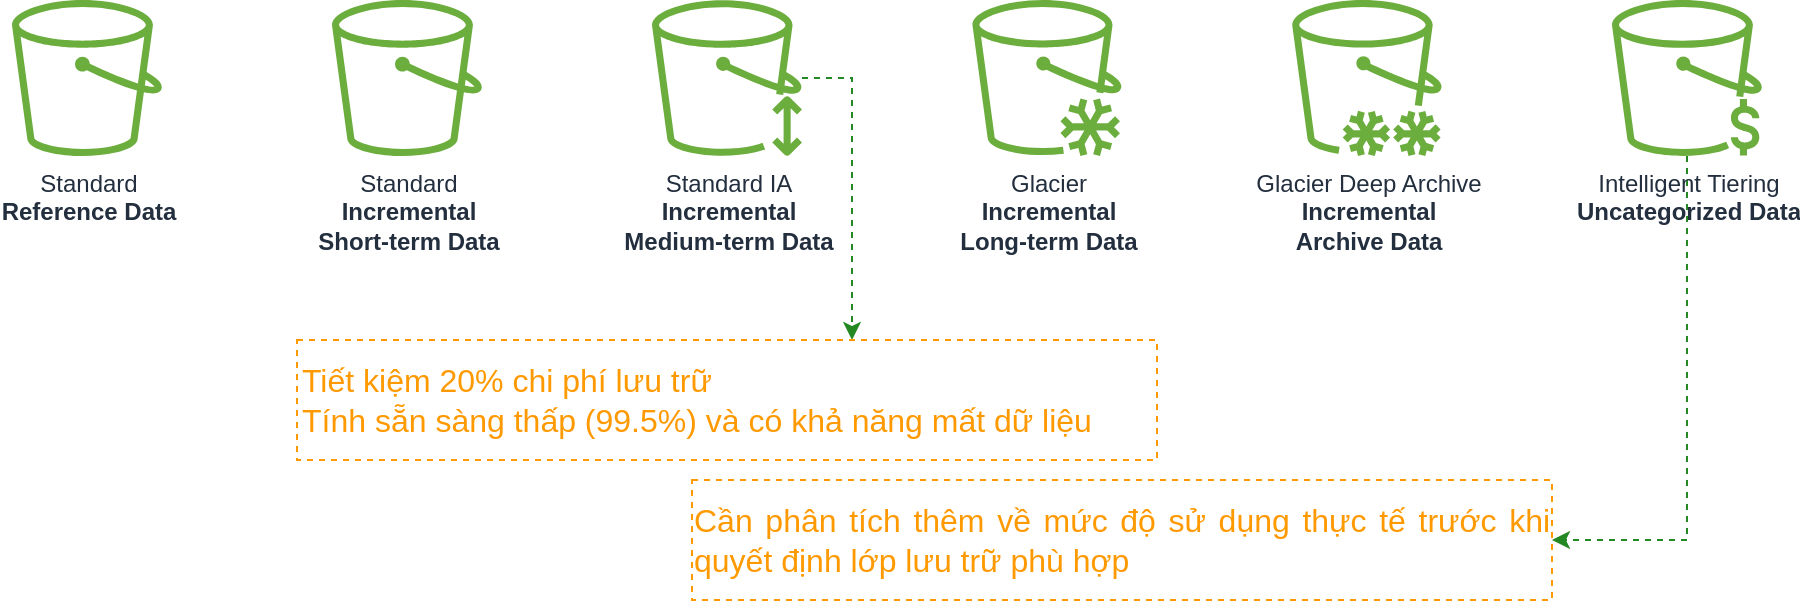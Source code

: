 <mxfile version="15.4.3" type="github">
  <diagram id="7rdWf9LpqN05euV_0Y3X" name="Page-1">
    <mxGraphModel dx="1185" dy="662" grid="1" gridSize="10" guides="1" tooltips="1" connect="1" arrows="1" fold="1" page="1" pageScale="1" pageWidth="850" pageHeight="1100" math="0" shadow="0">
      <root>
        <mxCell id="0" />
        <mxCell id="1" parent="0" />
        <mxCell id="XM0QXs-riy_kcMsldG8M-1" value="Glacier&lt;br&gt;&lt;b&gt;Incremental&lt;br&gt;Long-term Data&lt;/b&gt;" style="sketch=0;outlineConnect=0;fontColor=#232F3E;gradientColor=none;fillColor=#6CAE3E;strokeColor=none;dashed=0;verticalLabelPosition=bottom;verticalAlign=top;align=center;html=1;fontSize=12;fontStyle=0;aspect=fixed;pointerEvents=1;shape=mxgraph.aws4.glacier;" vertex="1" parent="1">
          <mxGeometry x="610" y="240" width="75" height="78" as="geometry" />
        </mxCell>
        <mxCell id="XM0QXs-riy_kcMsldG8M-11" style="edgeStyle=orthogonalEdgeStyle;rounded=0;orthogonalLoop=1;jettySize=auto;html=1;entryX=1;entryY=0.5;entryDx=0;entryDy=0;dashed=1;fontSize=16;strokeColor=#248823;" edge="1" parent="1" source="XM0QXs-riy_kcMsldG8M-2" target="XM0QXs-riy_kcMsldG8M-10">
          <mxGeometry relative="1" as="geometry">
            <Array as="points">
              <mxPoint x="968" y="510" />
            </Array>
          </mxGeometry>
        </mxCell>
        <mxCell id="XM0QXs-riy_kcMsldG8M-2" value="Intelligent Tiering&lt;br&gt;&lt;b&gt;Uncategorized Data&lt;/b&gt;" style="sketch=0;outlineConnect=0;fontColor=#232F3E;gradientColor=none;fillColor=#6CAE3E;strokeColor=none;dashed=0;verticalLabelPosition=bottom;verticalAlign=top;align=center;html=1;fontSize=12;fontStyle=0;aspect=fixed;pointerEvents=1;shape=mxgraph.aws4.intelligent_tiering;" vertex="1" parent="1">
          <mxGeometry x="930" y="240" width="75" height="78" as="geometry" />
        </mxCell>
        <mxCell id="XM0QXs-riy_kcMsldG8M-9" style="edgeStyle=orthogonalEdgeStyle;rounded=0;orthogonalLoop=1;jettySize=auto;html=1;fontSize=16;dashed=1;strokeColor=#248823;" edge="1" parent="1" source="XM0QXs-riy_kcMsldG8M-3" target="XM0QXs-riy_kcMsldG8M-8">
          <mxGeometry relative="1" as="geometry">
            <Array as="points">
              <mxPoint x="550" y="279" />
            </Array>
          </mxGeometry>
        </mxCell>
        <mxCell id="XM0QXs-riy_kcMsldG8M-3" value="Standard IA&lt;br&gt;&lt;b&gt;Incremental&lt;br&gt;Medium-term Data&lt;/b&gt;" style="sketch=0;outlineConnect=0;fontColor=#232F3E;gradientColor=none;fillColor=#6CAE3E;strokeColor=none;dashed=0;verticalLabelPosition=bottom;verticalAlign=top;align=center;html=1;fontSize=12;fontStyle=0;aspect=fixed;pointerEvents=1;shape=mxgraph.aws4.standard_ia;" vertex="1" parent="1">
          <mxGeometry x="450" y="240" width="75" height="78" as="geometry" />
        </mxCell>
        <mxCell id="XM0QXs-riy_kcMsldG8M-4" value="Glacier Deep Archive&lt;br&gt;&lt;b&gt;Incremental&lt;br&gt;Archive Data&lt;/b&gt;" style="sketch=0;outlineConnect=0;fontColor=#232F3E;gradientColor=none;fillColor=#6CAE3E;strokeColor=none;dashed=0;verticalLabelPosition=bottom;verticalAlign=top;align=center;html=1;fontSize=12;fontStyle=0;aspect=fixed;pointerEvents=1;shape=mxgraph.aws4.glacier_deep_archive;" vertex="1" parent="1">
          <mxGeometry x="770" y="240" width="75" height="78" as="geometry" />
        </mxCell>
        <mxCell id="XM0QXs-riy_kcMsldG8M-6" value="Standard&lt;br&gt;&lt;b&gt;Reference Data&lt;/b&gt;" style="sketch=0;outlineConnect=0;fontColor=#232F3E;gradientColor=none;fillColor=#6CAE3E;strokeColor=none;dashed=0;verticalLabelPosition=bottom;verticalAlign=top;align=center;html=1;fontSize=12;fontStyle=0;aspect=fixed;pointerEvents=1;shape=mxgraph.aws4.bucket;" vertex="1" parent="1">
          <mxGeometry x="130" y="240" width="75" height="78" as="geometry" />
        </mxCell>
        <mxCell id="XM0QXs-riy_kcMsldG8M-7" value="Standard&lt;br&gt;&lt;b&gt;Incremental&lt;br&gt;Short-term Data&lt;/b&gt;" style="sketch=0;outlineConnect=0;fontColor=#232F3E;gradientColor=none;fillColor=#6CAE3E;strokeColor=none;dashed=0;verticalLabelPosition=bottom;verticalAlign=top;align=center;html=1;fontSize=12;fontStyle=0;aspect=fixed;pointerEvents=1;shape=mxgraph.aws4.bucket;" vertex="1" parent="1">
          <mxGeometry x="290" y="240" width="75" height="78" as="geometry" />
        </mxCell>
        <mxCell id="XM0QXs-riy_kcMsldG8M-8" value="&lt;div style=&quot;font-size: 16px&quot;&gt;&lt;font style=&quot;font-size: 16px&quot; color=&quot;#ff9900&quot;&gt;Tiết kiệm 20% chi phí lưu trữ&lt;/font&gt;&lt;/div&gt;&lt;div style=&quot;font-size: 16px&quot;&gt;&lt;font color=&quot;#ff9900&quot;&gt;&lt;font style=&quot;font-size: 16px&quot;&gt;Tính sẵn sàng thấp (99.5%) và c&lt;/font&gt;ó khả năng mất dữ liệu&lt;/font&gt;&lt;/div&gt;" style="text;html=1;strokeColor=#FF9900;fillColor=default;align=left;verticalAlign=middle;whiteSpace=wrap;rounded=0;dashed=1;" vertex="1" parent="1">
          <mxGeometry x="272.5" y="410" width="430" height="60" as="geometry" />
        </mxCell>
        <mxCell id="XM0QXs-riy_kcMsldG8M-10" value="&lt;div style=&quot;text-align: justify ; font-size: 16px&quot;&gt;&lt;font color=&quot;#ff9900&quot;&gt;Cần phân tích thêm về mức độ sử dụng thực tế&amp;nbsp;&lt;/font&gt;&lt;span style=&quot;color: rgb(255 , 153 , 0)&quot;&gt;trước&amp;nbsp;&lt;/span&gt;&lt;span style=&quot;color: rgb(255 , 153 , 0)&quot;&gt;khi quyết định lớp lưu trữ phù hợp&lt;/span&gt;&lt;/div&gt;" style="text;html=1;strokeColor=#FF9900;fillColor=none;align=center;verticalAlign=middle;whiteSpace=wrap;rounded=0;dashed=1;" vertex="1" parent="1">
          <mxGeometry x="470" y="480" width="430" height="60" as="geometry" />
        </mxCell>
      </root>
    </mxGraphModel>
  </diagram>
</mxfile>
